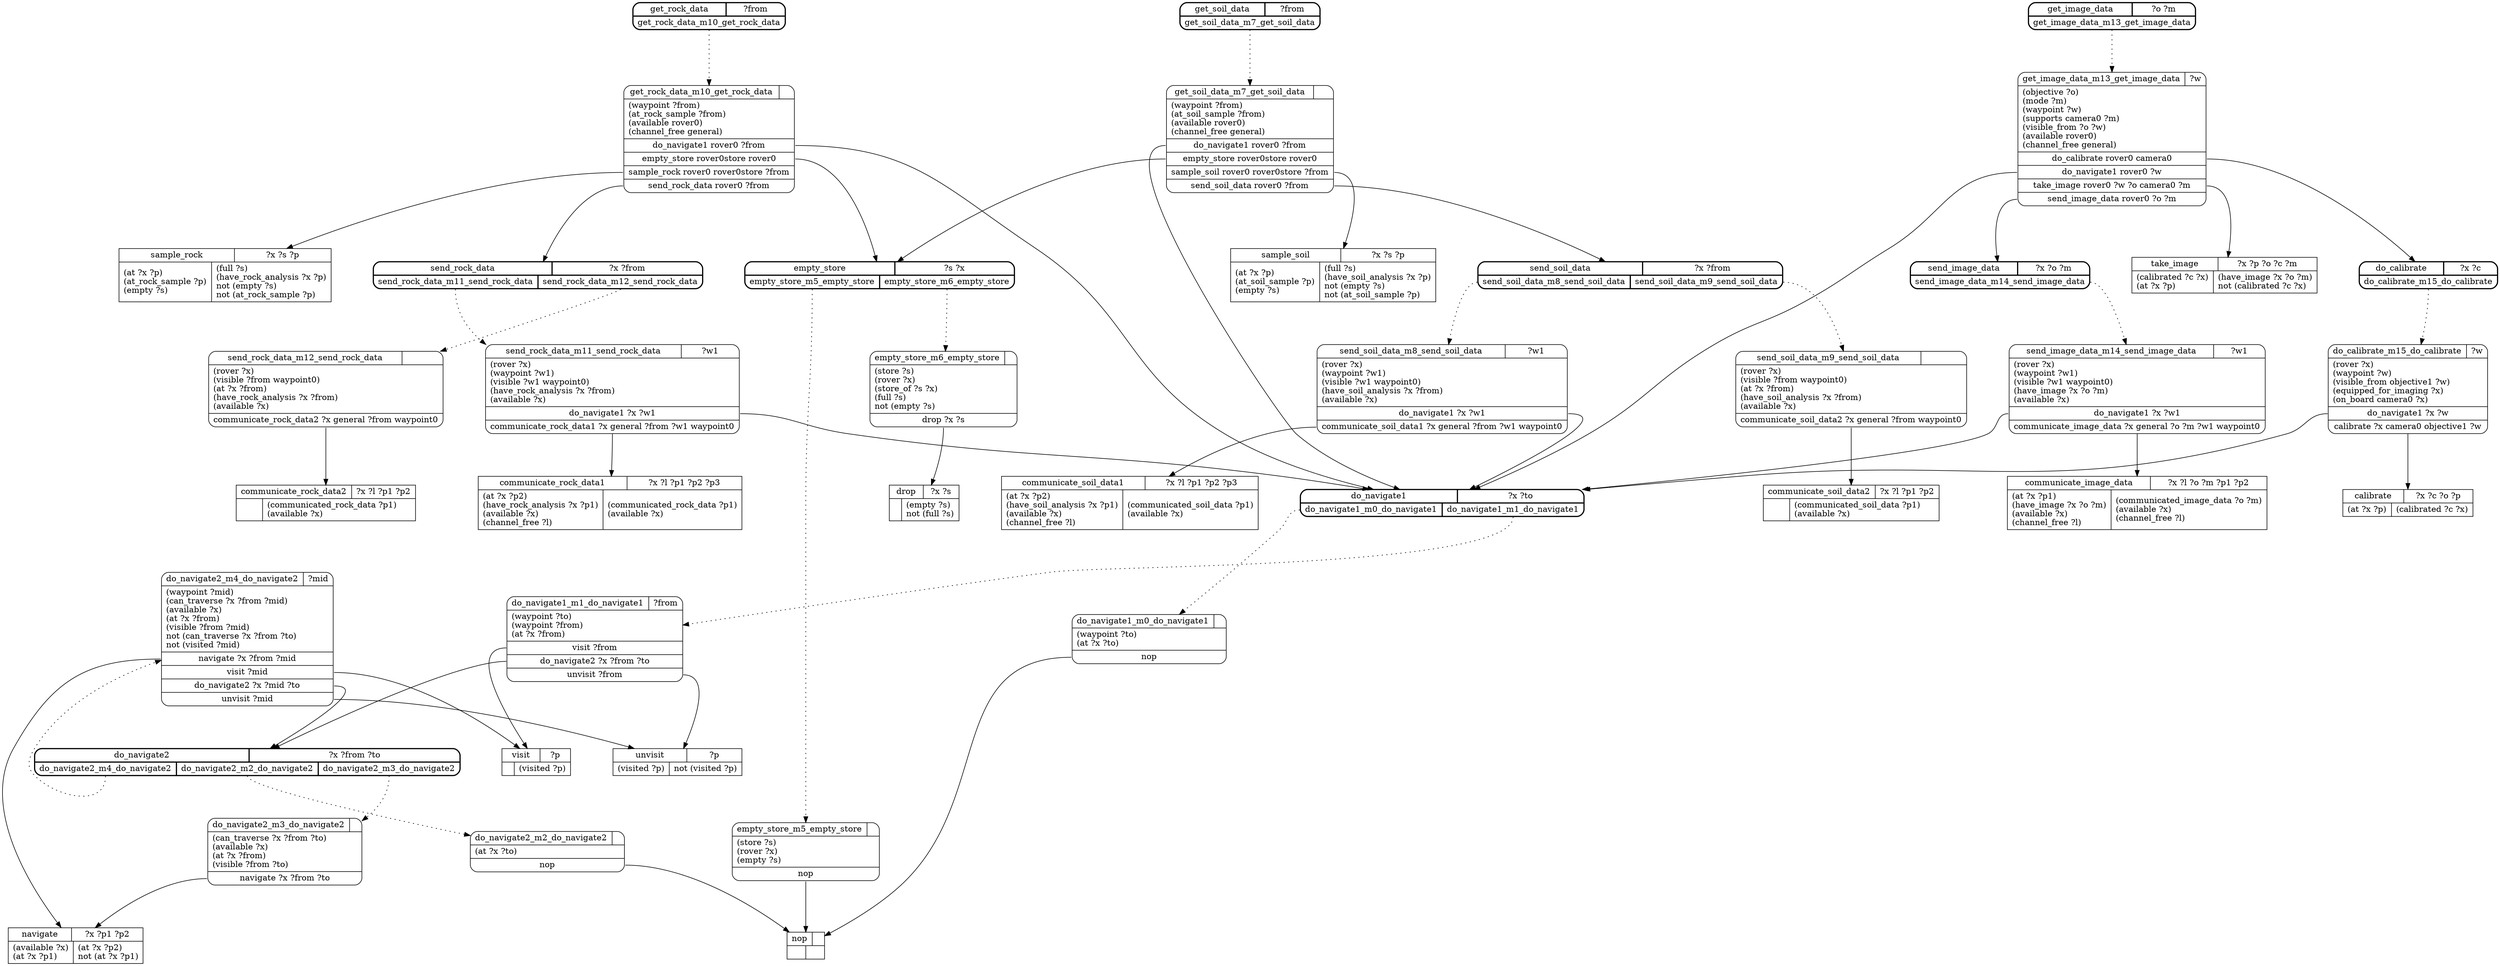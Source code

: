 // Generated by Hype
digraph "rover" {
  nodesep=1
  ranksep=1
  // Operators
  node [shape=record]
  "navigate" [
    label="{{navigate|?x ?p1 ?p2}|{(available ?x)\l(at ?x ?p1)\l|(at ?x ?p2)\lnot (at ?x ?p1)\l}}"
  ]
  "sample_soil" [
    label="{{sample_soil|?x ?s ?p}|{(at ?x ?p)\l(at_soil_sample ?p)\l(empty ?s)\l|(full ?s)\l(have_soil_analysis ?x ?p)\lnot (empty ?s)\lnot (at_soil_sample ?p)\l}}"
  ]
  "sample_rock" [
    label="{{sample_rock|?x ?s ?p}|{(at ?x ?p)\l(at_rock_sample ?p)\l(empty ?s)\l|(full ?s)\l(have_rock_analysis ?x ?p)\lnot (empty ?s)\lnot (at_rock_sample ?p)\l}}"
  ]
  "drop" [
    label="{{drop|?x ?s}|{|(empty ?s)\lnot (full ?s)\l}}"
  ]
  "calibrate" [
    label="{{calibrate|?x ?c ?o ?p}|{(at ?x ?p)\l|(calibrated ?c ?x)\l}}"
  ]
  "take_image" [
    label="{{take_image|?x ?p ?o ?c ?m}|{(calibrated ?c ?x)\l(at ?x ?p)\l|(have_image ?x ?o ?m)\lnot (calibrated ?c ?x)\l}}"
  ]
  "communicate_soil_data1" [
    label="{{communicate_soil_data1|?x ?l ?p1 ?p2 ?p3}|{(at ?x ?p2)\l(have_soil_analysis ?x ?p1)\l(available ?x)\l(channel_free ?l)\l|(communicated_soil_data ?p1)\l(available ?x)\l}}"
  ]
  "communicate_soil_data2" [
    label="{{communicate_soil_data2|?x ?l ?p1 ?p2}|{|(communicated_soil_data ?p1)\l(available ?x)\l}}"
  ]
  "communicate_rock_data1" [
    label="{{communicate_rock_data1|?x ?l ?p1 ?p2 ?p3}|{(at ?x ?p2)\l(have_rock_analysis ?x ?p1)\l(available ?x)\l(channel_free ?l)\l|(communicated_rock_data ?p1)\l(available ?x)\l}}"
  ]
  "communicate_rock_data2" [
    label="{{communicate_rock_data2|?x ?l ?p1 ?p2}|{|(communicated_rock_data ?p1)\l(available ?x)\l}}"
  ]
  "communicate_image_data" [
    label="{{communicate_image_data|?x ?l ?o ?m ?p1 ?p2}|{(at ?x ?p1)\l(have_image ?x ?o ?m)\l(available ?x)\l(channel_free ?l)\l|(communicated_image_data ?o ?m)\l(available ?x)\l(channel_free ?l)\l}}"
  ]
  "visit" [
    label="{{visit|?p}|{|(visited ?p)\l}}"
  ]
  "unvisit" [
    label="{{unvisit|?p}|{(visited ?p)\l|not (visited ?p)\l}}"
  ]
  "nop" [
    label="{{nop|}|{|}}"
  ]
  // Methods
  node [shape=Mrecord]
  "do_navigate1" [
    style=bold
    label="{{do_navigate1|?x ?to}|{<n0>do_navigate1_m0_do_navigate1|<n1>do_navigate1_m1_do_navigate1}}"
  ]
  "label_do_navigate1_m0_do_navigate1" [
    label="{{do_navigate1_m0_do_navigate1|}|(waypoint ?to)\l(at ?x ?to)\l|<n0>nop}"
  ]
  "do_navigate1":n0 -> "label_do_navigate1_m0_do_navigate1" [style=dotted]
  "label_do_navigate1_m0_do_navigate1":n0 -> "nop"
  "label_do_navigate1_m1_do_navigate1" [
    label="{{do_navigate1_m1_do_navigate1|?from}|(waypoint ?to)\l(waypoint ?from)\l(at ?x ?from)\l|<n0>visit ?from|<n1>do_navigate2 ?x ?from ?to|<n2>unvisit ?from}"
  ]
  "do_navigate1":n1 -> "label_do_navigate1_m1_do_navigate1" [style=dotted]
  "label_do_navigate1_m1_do_navigate1":n0 -> "visit"
  "label_do_navigate1_m1_do_navigate1":n1 -> "do_navigate2"
  "label_do_navigate1_m1_do_navigate1":n2 -> "unvisit"
  "do_navigate2" [
    style=bold
    label="{{do_navigate2|?x ?from ?to}|{<n0>do_navigate2_m4_do_navigate2|<n1>do_navigate2_m2_do_navigate2|<n2>do_navigate2_m3_do_navigate2}}"
  ]
  "label_do_navigate2_m4_do_navigate2" [
    label="{{do_navigate2_m4_do_navigate2|?mid}|(waypoint ?mid)\l(can_traverse ?x ?from ?mid)\l(available ?x)\l(at ?x ?from)\l(visible ?from ?mid)\lnot (can_traverse ?x ?from ?to)\lnot (visited ?mid)\l|<n0>navigate ?x ?from ?mid|<n1>visit ?mid|<n2>do_navigate2 ?x ?mid ?to|<n3>unvisit ?mid}"
  ]
  "do_navigate2":n0 -> "label_do_navigate2_m4_do_navigate2" [style=dotted]
  "label_do_navigate2_m4_do_navigate2":n0 -> "navigate"
  "label_do_navigate2_m4_do_navigate2":n1 -> "visit"
  "label_do_navigate2_m4_do_navigate2":n2 -> "do_navigate2"
  "label_do_navigate2_m4_do_navigate2":n3 -> "unvisit"
  "label_do_navigate2_m2_do_navigate2" [
    label="{{do_navigate2_m2_do_navigate2|}|(at ?x ?to)\l|<n0>nop}"
  ]
  "do_navigate2":n1 -> "label_do_navigate2_m2_do_navigate2" [style=dotted]
  "label_do_navigate2_m2_do_navigate2":n0 -> "nop"
  "label_do_navigate2_m3_do_navigate2" [
    label="{{do_navigate2_m3_do_navigate2|}|(can_traverse ?x ?from ?to)\l(available ?x)\l(at ?x ?from)\l(visible ?from ?to)\l|<n0>navigate ?x ?from ?to}"
  ]
  "do_navigate2":n2 -> "label_do_navigate2_m3_do_navigate2" [style=dotted]
  "label_do_navigate2_m3_do_navigate2":n0 -> "navigate"
  "empty_store" [
    style=bold
    label="{{empty_store|?s ?x}|{<n0>empty_store_m5_empty_store|<n1>empty_store_m6_empty_store}}"
  ]
  "label_empty_store_m5_empty_store" [
    label="{{empty_store_m5_empty_store|}|(store ?s)\l(rover ?x)\l(empty ?s)\l|<n0>nop}"
  ]
  "empty_store":n0 -> "label_empty_store_m5_empty_store" [style=dotted]
  "label_empty_store_m5_empty_store":n0 -> "nop"
  "label_empty_store_m6_empty_store" [
    label="{{empty_store_m6_empty_store|}|(store ?s)\l(rover ?x)\l(store_of ?s ?x)\l(full ?s)\lnot (empty ?s)\l|<n0>drop ?x ?s}"
  ]
  "empty_store":n1 -> "label_empty_store_m6_empty_store" [style=dotted]
  "label_empty_store_m6_empty_store":n0 -> "drop"
  "get_soil_data" [
    style=bold
    label="{{get_soil_data|?from}|{<n0>get_soil_data_m7_get_soil_data}}"
  ]
  "label_get_soil_data_m7_get_soil_data" [
    label="{{get_soil_data_m7_get_soil_data|}|(waypoint ?from)\l(at_soil_sample ?from)\l(available rover0)\l(channel_free general)\l|<n0>do_navigate1 rover0 ?from|<n1>empty_store rover0store rover0|<n2>sample_soil rover0 rover0store ?from|<n3>send_soil_data rover0 ?from}"
  ]
  "get_soil_data":n0 -> "label_get_soil_data_m7_get_soil_data" [style=dotted]
  "label_get_soil_data_m7_get_soil_data":n0 -> "do_navigate1"
  "label_get_soil_data_m7_get_soil_data":n1 -> "empty_store"
  "label_get_soil_data_m7_get_soil_data":n2 -> "sample_soil"
  "label_get_soil_data_m7_get_soil_data":n3 -> "send_soil_data"
  "send_soil_data" [
    style=bold
    label="{{send_soil_data|?x ?from}|{<n0>send_soil_data_m8_send_soil_data|<n1>send_soil_data_m9_send_soil_data}}"
  ]
  "label_send_soil_data_m8_send_soil_data" [
    label="{{send_soil_data_m8_send_soil_data|?w1}|(rover ?x)\l(waypoint ?w1)\l(visible ?w1 waypoint0)\l(have_soil_analysis ?x ?from)\l(available ?x)\l|<n0>do_navigate1 ?x ?w1|<n1>communicate_soil_data1 ?x general ?from ?w1 waypoint0}"
  ]
  "send_soil_data":n0 -> "label_send_soil_data_m8_send_soil_data" [style=dotted]
  "label_send_soil_data_m8_send_soil_data":n0 -> "do_navigate1"
  "label_send_soil_data_m8_send_soil_data":n1 -> "communicate_soil_data1"
  "label_send_soil_data_m9_send_soil_data" [
    label="{{send_soil_data_m9_send_soil_data|}|(rover ?x)\l(visible ?from waypoint0)\l(at ?x ?from)\l(have_soil_analysis ?x ?from)\l(available ?x)\l|<n0>communicate_soil_data2 ?x general ?from waypoint0}"
  ]
  "send_soil_data":n1 -> "label_send_soil_data_m9_send_soil_data" [style=dotted]
  "label_send_soil_data_m9_send_soil_data":n0 -> "communicate_soil_data2"
  "get_rock_data" [
    style=bold
    label="{{get_rock_data|?from}|{<n0>get_rock_data_m10_get_rock_data}}"
  ]
  "label_get_rock_data_m10_get_rock_data" [
    label="{{get_rock_data_m10_get_rock_data|}|(waypoint ?from)\l(at_rock_sample ?from)\l(available rover0)\l(channel_free general)\l|<n0>do_navigate1 rover0 ?from|<n1>empty_store rover0store rover0|<n2>sample_rock rover0 rover0store ?from|<n3>send_rock_data rover0 ?from}"
  ]
  "get_rock_data":n0 -> "label_get_rock_data_m10_get_rock_data" [style=dotted]
  "label_get_rock_data_m10_get_rock_data":n0 -> "do_navigate1"
  "label_get_rock_data_m10_get_rock_data":n1 -> "empty_store"
  "label_get_rock_data_m10_get_rock_data":n2 -> "sample_rock"
  "label_get_rock_data_m10_get_rock_data":n3 -> "send_rock_data"
  "send_rock_data" [
    style=bold
    label="{{send_rock_data|?x ?from}|{<n0>send_rock_data_m11_send_rock_data|<n1>send_rock_data_m12_send_rock_data}}"
  ]
  "label_send_rock_data_m11_send_rock_data" [
    label="{{send_rock_data_m11_send_rock_data|?w1}|(rover ?x)\l(waypoint ?w1)\l(visible ?w1 waypoint0)\l(have_rock_analysis ?x ?from)\l(available ?x)\l|<n0>do_navigate1 ?x ?w1|<n1>communicate_rock_data1 ?x general ?from ?w1 waypoint0}"
  ]
  "send_rock_data":n0 -> "label_send_rock_data_m11_send_rock_data" [style=dotted]
  "label_send_rock_data_m11_send_rock_data":n0 -> "do_navigate1"
  "label_send_rock_data_m11_send_rock_data":n1 -> "communicate_rock_data1"
  "label_send_rock_data_m12_send_rock_data" [
    label="{{send_rock_data_m12_send_rock_data|}|(rover ?x)\l(visible ?from waypoint0)\l(at ?x ?from)\l(have_rock_analysis ?x ?from)\l(available ?x)\l|<n0>communicate_rock_data2 ?x general ?from waypoint0}"
  ]
  "send_rock_data":n1 -> "label_send_rock_data_m12_send_rock_data" [style=dotted]
  "label_send_rock_data_m12_send_rock_data":n0 -> "communicate_rock_data2"
  "get_image_data" [
    style=bold
    label="{{get_image_data|?o ?m}|{<n0>get_image_data_m13_get_image_data}}"
  ]
  "label_get_image_data_m13_get_image_data" [
    label="{{get_image_data_m13_get_image_data|?w}|(objective ?o)\l(mode ?m)\l(waypoint ?w)\l(supports camera0 ?m)\l(visible_from ?o ?w)\l(available rover0)\l(channel_free general)\l|<n0>do_calibrate rover0 camera0|<n1>do_navigate1 rover0 ?w|<n2>take_image rover0 ?w ?o camera0 ?m|<n3>send_image_data rover0 ?o ?m}"
  ]
  "get_image_data":n0 -> "label_get_image_data_m13_get_image_data" [style=dotted]
  "label_get_image_data_m13_get_image_data":n0 -> "do_calibrate"
  "label_get_image_data_m13_get_image_data":n1 -> "do_navigate1"
  "label_get_image_data_m13_get_image_data":n2 -> "take_image"
  "label_get_image_data_m13_get_image_data":n3 -> "send_image_data"
  "send_image_data" [
    style=bold
    label="{{send_image_data|?x ?o ?m}|{<n0>send_image_data_m14_send_image_data}}"
  ]
  "label_send_image_data_m14_send_image_data" [
    label="{{send_image_data_m14_send_image_data|?w1}|(rover ?x)\l(waypoint ?w1)\l(visible ?w1 waypoint0)\l(have_image ?x ?o ?m)\l(available ?x)\l|<n0>do_navigate1 ?x ?w1|<n1>communicate_image_data ?x general ?o ?m ?w1 waypoint0}"
  ]
  "send_image_data":n0 -> "label_send_image_data_m14_send_image_data" [style=dotted]
  "label_send_image_data_m14_send_image_data":n0 -> "do_navigate1"
  "label_send_image_data_m14_send_image_data":n1 -> "communicate_image_data"
  "do_calibrate" [
    style=bold
    label="{{do_calibrate|?x ?c}|{<n0>do_calibrate_m15_do_calibrate}}"
  ]
  "label_do_calibrate_m15_do_calibrate" [
    label="{{do_calibrate_m15_do_calibrate|?w}|(rover ?x)\l(waypoint ?w)\l(visible_from objective1 ?w)\l(equipped_for_imaging ?x)\l(on_board camera0 ?x)\l|<n0>do_navigate1 ?x ?w|<n1>calibrate ?x camera0 objective1 ?w}"
  ]
  "do_calibrate":n0 -> "label_do_calibrate_m15_do_calibrate" [style=dotted]
  "label_do_calibrate_m15_do_calibrate":n0 -> "do_navigate1"
  "label_do_calibrate_m15_do_calibrate":n1 -> "calibrate"
}